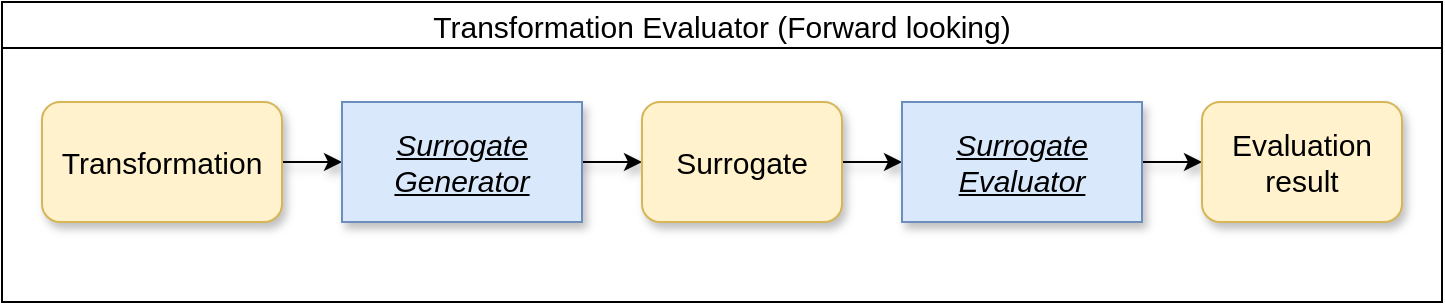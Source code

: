 <mxfile version="14.6.13" type="device"><diagram id="h7taZv7bQOkokr7L_FzG" name="Page-1"><mxGraphModel dx="1086" dy="806" grid="1" gridSize="10" guides="1" tooltips="1" connect="1" arrows="1" fold="1" page="1" pageScale="1" pageWidth="827" pageHeight="1169" math="0" shadow="0"><root><mxCell id="0"/><mxCell id="1" parent="0"/><mxCell id="y1_q1g3c0PJaKZm0Pxwq-1" value="Transformation Evaluator (Forward looking)" style="swimlane;sketch=0;startSize=23;movable=0;fontSize=15;fontStyle=0" parent="1" vertex="1"><mxGeometry x="40" y="40" width="720" height="150" as="geometry"/></mxCell><mxCell id="AuKMl_wwjIJfGl-rGkdo-1" style="edgeStyle=orthogonalEdgeStyle;rounded=0;orthogonalLoop=1;jettySize=auto;html=1;entryX=0;entryY=0.5;entryDx=0;entryDy=0;shadow=1;" parent="y1_q1g3c0PJaKZm0Pxwq-1" target="y1_q1g3c0PJaKZm0Pxwq-4" edge="1"><mxGeometry relative="1" as="geometry"><mxPoint x="285" y="80" as="sourcePoint"/></mxGeometry></mxCell><mxCell id="y1_q1g3c0PJaKZm0Pxwq-11" style="edgeStyle=orthogonalEdgeStyle;rounded=0;orthogonalLoop=1;jettySize=auto;html=1;entryX=0;entryY=0.5;entryDx=0;entryDy=0;fontSize=15;shadow=1;" parent="y1_q1g3c0PJaKZm0Pxwq-1" source="y1_q1g3c0PJaKZm0Pxwq-3" target="nMU-5-8k7tOAlQ7L1Gd2-1" edge="1"><mxGeometry relative="1" as="geometry"><mxPoint x="175" y="80" as="targetPoint"/></mxGeometry></mxCell><mxCell id="y1_q1g3c0PJaKZm0Pxwq-3" value="&lt;font style=&quot;font-size: 15px;&quot;&gt;Transformation&lt;/font&gt;" style="rounded=1;whiteSpace=wrap;html=1;sketch=0;fontSize=15;fillColor=#fff2cc;strokeColor=#d6b656;shadow=1;" parent="y1_q1g3c0PJaKZm0Pxwq-1" vertex="1"><mxGeometry x="20" y="50" width="120" height="60" as="geometry"/></mxCell><mxCell id="y1_q1g3c0PJaKZm0Pxwq-13" style="edgeStyle=orthogonalEdgeStyle;rounded=0;orthogonalLoop=1;jettySize=auto;html=1;entryX=0;entryY=0.5;entryDx=0;entryDy=0;fontSize=15;shadow=1;" parent="y1_q1g3c0PJaKZm0Pxwq-1" source="y1_q1g3c0PJaKZm0Pxwq-4" target="tZA44CNjIXqafSsFnB39-1" edge="1"><mxGeometry relative="1" as="geometry"><mxPoint x="460" y="80" as="targetPoint"/></mxGeometry></mxCell><mxCell id="y1_q1g3c0PJaKZm0Pxwq-4" value="&lt;font style=&quot;font-size: 15px;&quot;&gt;Surrogate&lt;/font&gt;" style="rounded=1;whiteSpace=wrap;html=1;sketch=0;fontSize=15;fillColor=#fff2cc;strokeColor=#d6b656;shadow=1;" parent="y1_q1g3c0PJaKZm0Pxwq-1" vertex="1"><mxGeometry x="320" y="50" width="100" height="60" as="geometry"/></mxCell><mxCell id="AuKMl_wwjIJfGl-rGkdo-2" style="edgeStyle=orthogonalEdgeStyle;rounded=0;orthogonalLoop=1;jettySize=auto;html=1;entryX=0;entryY=0.5;entryDx=0;entryDy=0;shadow=1;" parent="y1_q1g3c0PJaKZm0Pxwq-1" target="y1_q1g3c0PJaKZm0Pxwq-7" edge="1"><mxGeometry relative="1" as="geometry"><mxPoint x="570" y="80" as="sourcePoint"/></mxGeometry></mxCell><mxCell id="y1_q1g3c0PJaKZm0Pxwq-7" value="&lt;font style=&quot;font-size: 15px&quot;&gt;Evaluation result&lt;/font&gt;" style="rounded=1;whiteSpace=wrap;html=1;sketch=0;fontSize=15;fillColor=#fff2cc;strokeColor=#d6b656;shadow=1;" parent="y1_q1g3c0PJaKZm0Pxwq-1" vertex="1"><mxGeometry x="600" y="50" width="100" height="60" as="geometry"/></mxCell><mxCell id="nMU-5-8k7tOAlQ7L1Gd2-1" value="&lt;u style=&quot;font-size: 15px&quot;&gt;&lt;i style=&quot;font-size: 15px&quot;&gt;Surrogate Generator&lt;/i&gt;&lt;/u&gt;" style="rounded=0;whiteSpace=wrap;html=1;sketch=0;fillColor=#dae8fc;strokeColor=#6c8ebf;fontSize=15;shadow=1;" parent="y1_q1g3c0PJaKZm0Pxwq-1" vertex="1"><mxGeometry x="170" y="50" width="120" height="60" as="geometry"/></mxCell><mxCell id="tZA44CNjIXqafSsFnB39-1" value="&lt;u style=&quot;font-size: 15px&quot;&gt;&lt;i style=&quot;font-size: 15px&quot;&gt;Surrogate Evaluator&lt;/i&gt;&lt;/u&gt;" style="rounded=0;whiteSpace=wrap;html=1;sketch=0;fillColor=#dae8fc;strokeColor=#6c8ebf;fontSize=15;shadow=1;" vertex="1" parent="y1_q1g3c0PJaKZm0Pxwq-1"><mxGeometry x="450" y="50" width="120" height="60" as="geometry"/></mxCell></root></mxGraphModel></diagram></mxfile>